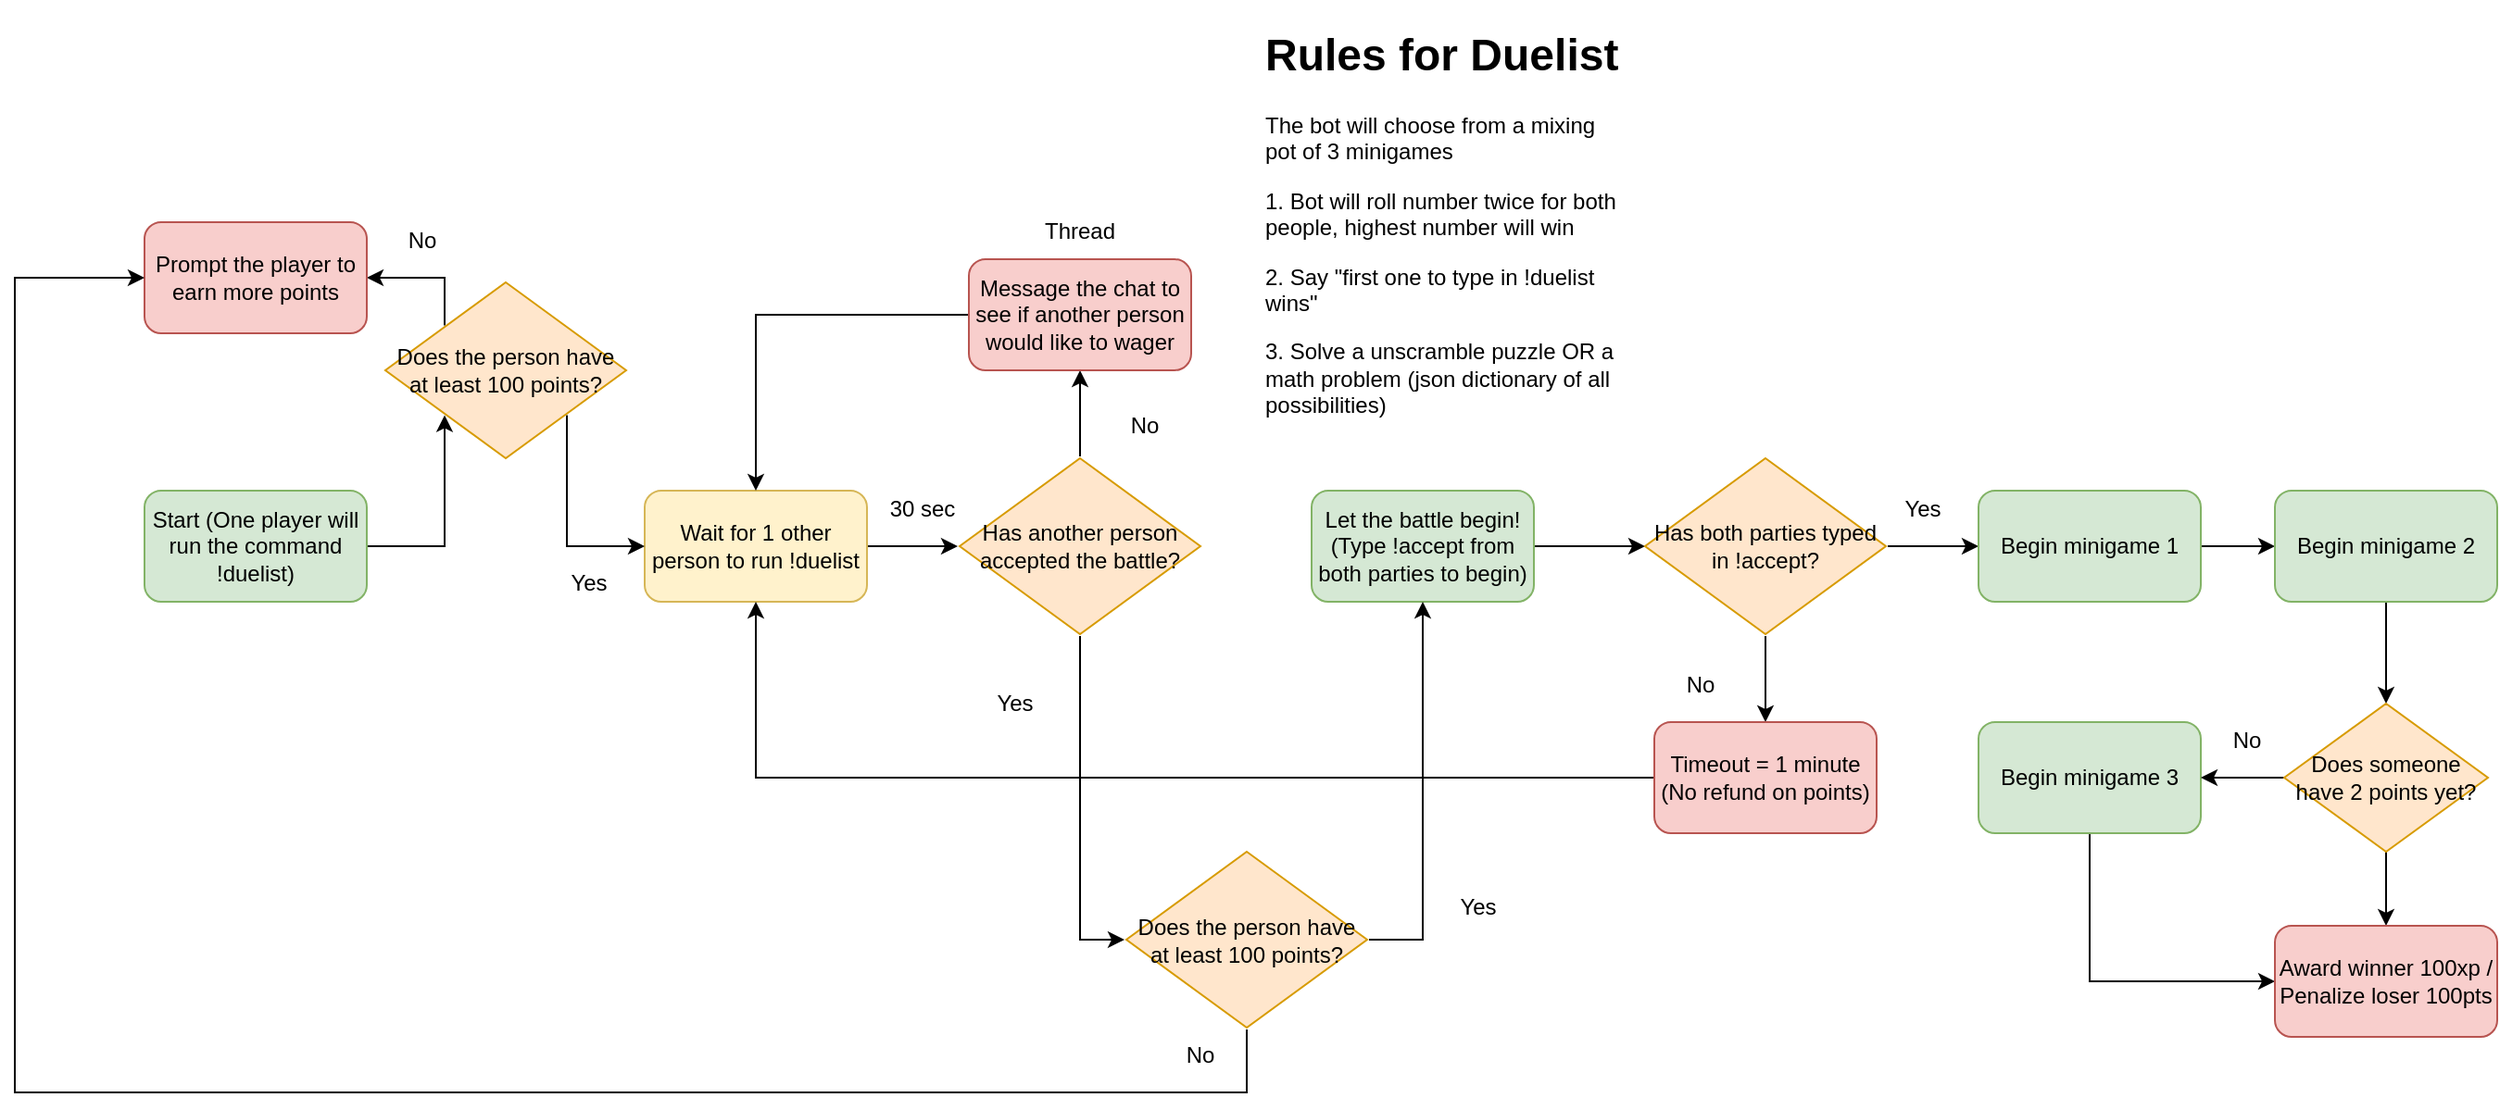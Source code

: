 <mxfile version="14.1.8" type="device"><diagram id="WMWfY-l1YVd26_2jayRV" name="Dueslist"><mxGraphModel dx="1086" dy="966" grid="1" gridSize="10" guides="1" tooltips="1" connect="1" arrows="1" fold="1" page="1" pageScale="1" pageWidth="1400" pageHeight="850" math="0" shadow="0"><root><mxCell id="0"/><mxCell id="1" parent="0"/><mxCell id="63WfzlnI2h3lA_ZSbLOU-36" style="edgeStyle=orthogonalEdgeStyle;rounded=0;orthogonalLoop=1;jettySize=auto;html=1;entryX=0;entryY=1;entryDx=0;entryDy=0;" parent="1" source="63WfzlnI2h3lA_ZSbLOU-1" target="63WfzlnI2h3lA_ZSbLOU-35" edge="1"><mxGeometry relative="1" as="geometry"/></mxCell><mxCell id="63WfzlnI2h3lA_ZSbLOU-1" value="Start (One player will run the command !duelist)" style="rounded=1;whiteSpace=wrap;html=1;fillColor=#d5e8d4;strokeColor=#82b366;" parent="1" vertex="1"><mxGeometry x="90" y="405" width="120" height="60" as="geometry"/></mxCell><mxCell id="63WfzlnI2h3lA_ZSbLOU-5" style="edgeStyle=orthogonalEdgeStyle;rounded=0;orthogonalLoop=1;jettySize=auto;html=1;entryX=0;entryY=0.5;entryDx=0;entryDy=0;" parent="1" source="63WfzlnI2h3lA_ZSbLOU-2" target="63WfzlnI2h3lA_ZSbLOU-4" edge="1"><mxGeometry relative="1" as="geometry"/></mxCell><mxCell id="63WfzlnI2h3lA_ZSbLOU-2" value="Wait for 1 other person to run !duelist" style="rounded=1;whiteSpace=wrap;html=1;fillColor=#fff2cc;strokeColor=#d6b656;" parent="1" vertex="1"><mxGeometry x="360" y="405" width="120" height="60" as="geometry"/></mxCell><mxCell id="63WfzlnI2h3lA_ZSbLOU-8" style="edgeStyle=orthogonalEdgeStyle;rounded=0;orthogonalLoop=1;jettySize=auto;html=1;entryX=0.5;entryY=1;entryDx=0;entryDy=0;" parent="1" source="63WfzlnI2h3lA_ZSbLOU-4" target="63WfzlnI2h3lA_ZSbLOU-7" edge="1"><mxGeometry relative="1" as="geometry"/></mxCell><mxCell id="63WfzlnI2h3lA_ZSbLOU-44" style="edgeStyle=orthogonalEdgeStyle;rounded=0;orthogonalLoop=1;jettySize=auto;html=1;entryX=0;entryY=0.5;entryDx=0;entryDy=0;" parent="1" source="63WfzlnI2h3lA_ZSbLOU-4" target="63WfzlnI2h3lA_ZSbLOU-43" edge="1"><mxGeometry relative="1" as="geometry"/></mxCell><mxCell id="63WfzlnI2h3lA_ZSbLOU-4" value="Has another person accepted the battle?" style="rhombus;whiteSpace=wrap;html=1;perimeterSpacing=1;fillColor=#ffe6cc;strokeColor=#d79b00;" parent="1" vertex="1"><mxGeometry x="530" y="387.5" width="130" height="95" as="geometry"/></mxCell><mxCell id="63WfzlnI2h3lA_ZSbLOU-6" value="30 sec" style="text;html=1;strokeColor=none;fillColor=none;align=center;verticalAlign=middle;whiteSpace=wrap;rounded=0;" parent="1" vertex="1"><mxGeometry x="490" y="405" width="40" height="20" as="geometry"/></mxCell><mxCell id="63WfzlnI2h3lA_ZSbLOU-10" style="edgeStyle=orthogonalEdgeStyle;rounded=0;orthogonalLoop=1;jettySize=auto;html=1;" parent="1" source="63WfzlnI2h3lA_ZSbLOU-7" target="63WfzlnI2h3lA_ZSbLOU-2" edge="1"><mxGeometry relative="1" as="geometry"/></mxCell><mxCell id="63WfzlnI2h3lA_ZSbLOU-7" value="Message the chat to see if another person would like to wager" style="rounded=1;whiteSpace=wrap;html=1;fillColor=#f8cecc;strokeColor=#b85450;" parent="1" vertex="1"><mxGeometry x="535" y="280" width="120" height="60" as="geometry"/></mxCell><mxCell id="63WfzlnI2h3lA_ZSbLOU-9" value="No" style="text;html=1;strokeColor=none;fillColor=none;align=center;verticalAlign=middle;whiteSpace=wrap;rounded=0;" parent="1" vertex="1"><mxGeometry x="610" y="360" width="40" height="20" as="geometry"/></mxCell><mxCell id="63WfzlnI2h3lA_ZSbLOU-16" style="edgeStyle=orthogonalEdgeStyle;rounded=0;orthogonalLoop=1;jettySize=auto;html=1;entryX=0;entryY=0.5;entryDx=0;entryDy=0;" parent="1" source="63WfzlnI2h3lA_ZSbLOU-11" edge="1"><mxGeometry relative="1" as="geometry"><mxPoint x="900" y="435" as="targetPoint"/></mxGeometry></mxCell><mxCell id="63WfzlnI2h3lA_ZSbLOU-11" value="Let the battle begin! (Type !accept from both parties to begin)" style="rounded=1;whiteSpace=wrap;html=1;fillColor=#d5e8d4;strokeColor=#82b366;" parent="1" vertex="1"><mxGeometry x="720" y="405" width="120" height="60" as="geometry"/></mxCell><mxCell id="63WfzlnI2h3lA_ZSbLOU-14" value="&lt;h1&gt;Rules for Duelist&lt;/h1&gt;&lt;div&gt;The bot will choose from a mixing pot of 3 minigames&lt;/div&gt;&lt;p&gt;1. Bot will roll number twice for both people, highest number will win&lt;/p&gt;&lt;p&gt;2. Say &quot;first one to type in !duelist wins&quot;&lt;/p&gt;&lt;p&gt;3. Solve a unscramble puzzle OR a math problem (json dictionary of all possibilities)&lt;/p&gt;&lt;p&gt;&lt;br&gt;&lt;/p&gt;" style="text;html=1;strokeColor=none;fillColor=none;spacing=5;spacingTop=-20;whiteSpace=wrap;overflow=hidden;rounded=0;" parent="1" vertex="1"><mxGeometry x="690" y="150" width="200" height="230" as="geometry"/></mxCell><mxCell id="63WfzlnI2h3lA_ZSbLOU-20" style="edgeStyle=orthogonalEdgeStyle;rounded=0;orthogonalLoop=1;jettySize=auto;html=1;entryX=0.5;entryY=0;entryDx=0;entryDy=0;" parent="1" source="63WfzlnI2h3lA_ZSbLOU-17" target="63WfzlnI2h3lA_ZSbLOU-18" edge="1"><mxGeometry relative="1" as="geometry"/></mxCell><mxCell id="63WfzlnI2h3lA_ZSbLOU-23" style="edgeStyle=orthogonalEdgeStyle;rounded=0;orthogonalLoop=1;jettySize=auto;html=1;entryX=0;entryY=0.5;entryDx=0;entryDy=0;" parent="1" source="63WfzlnI2h3lA_ZSbLOU-17" target="63WfzlnI2h3lA_ZSbLOU-22" edge="1"><mxGeometry relative="1" as="geometry"/></mxCell><mxCell id="63WfzlnI2h3lA_ZSbLOU-17" value="Has both parties typed in !accept?" style="rhombus;whiteSpace=wrap;html=1;perimeterSpacing=1;fillColor=#ffe6cc;strokeColor=#d79b00;" parent="1" vertex="1"><mxGeometry x="900" y="387.5" width="130" height="95" as="geometry"/></mxCell><mxCell id="63WfzlnI2h3lA_ZSbLOU-19" style="edgeStyle=orthogonalEdgeStyle;rounded=0;orthogonalLoop=1;jettySize=auto;html=1;entryX=0.5;entryY=1;entryDx=0;entryDy=0;" parent="1" source="63WfzlnI2h3lA_ZSbLOU-18" target="63WfzlnI2h3lA_ZSbLOU-2" edge="1"><mxGeometry relative="1" as="geometry"><mxPoint x="420" y="510" as="targetPoint"/></mxGeometry></mxCell><mxCell id="63WfzlnI2h3lA_ZSbLOU-18" value="Timeout = 1 minute (No refund on points)" style="rounded=1;whiteSpace=wrap;html=1;fillColor=#f8cecc;strokeColor=#b85450;" parent="1" vertex="1"><mxGeometry x="905" y="530" width="120" height="60" as="geometry"/></mxCell><mxCell id="63WfzlnI2h3lA_ZSbLOU-21" value="No" style="text;html=1;strokeColor=none;fillColor=none;align=center;verticalAlign=middle;whiteSpace=wrap;rounded=0;" parent="1" vertex="1"><mxGeometry x="910" y="500" width="40" height="20" as="geometry"/></mxCell><mxCell id="63WfzlnI2h3lA_ZSbLOU-25" style="edgeStyle=orthogonalEdgeStyle;rounded=0;orthogonalLoop=1;jettySize=auto;html=1;" parent="1" source="63WfzlnI2h3lA_ZSbLOU-22" target="63WfzlnI2h3lA_ZSbLOU-24" edge="1"><mxGeometry relative="1" as="geometry"/></mxCell><mxCell id="63WfzlnI2h3lA_ZSbLOU-22" value="Begin minigame 1" style="rounded=1;whiteSpace=wrap;html=1;fillColor=#d5e8d4;strokeColor=#82b366;" parent="1" vertex="1"><mxGeometry x="1080" y="405" width="120" height="60" as="geometry"/></mxCell><mxCell id="63WfzlnI2h3lA_ZSbLOU-29" style="edgeStyle=orthogonalEdgeStyle;rounded=0;orthogonalLoop=1;jettySize=auto;html=1;entryX=0.5;entryY=0;entryDx=0;entryDy=0;" parent="1" source="63WfzlnI2h3lA_ZSbLOU-24" target="63WfzlnI2h3lA_ZSbLOU-28" edge="1"><mxGeometry relative="1" as="geometry"/></mxCell><mxCell id="63WfzlnI2h3lA_ZSbLOU-24" value="Begin minigame 2" style="rounded=1;whiteSpace=wrap;html=1;fillColor=#d5e8d4;strokeColor=#82b366;" parent="1" vertex="1"><mxGeometry x="1240" y="405" width="120" height="60" as="geometry"/></mxCell><mxCell id="63WfzlnI2h3lA_ZSbLOU-50" style="edgeStyle=orthogonalEdgeStyle;rounded=0;orthogonalLoop=1;jettySize=auto;html=1;entryX=0;entryY=0.5;entryDx=0;entryDy=0;" parent="1" source="63WfzlnI2h3lA_ZSbLOU-27" target="63WfzlnI2h3lA_ZSbLOU-33" edge="1"><mxGeometry relative="1" as="geometry"><Array as="points"><mxPoint x="1140" y="670"/></Array></mxGeometry></mxCell><mxCell id="63WfzlnI2h3lA_ZSbLOU-27" value="&lt;span style=&quot;font-weight: normal&quot;&gt;Begin minigame 3&lt;/span&gt;" style="rounded=1;whiteSpace=wrap;html=1;fillColor=#d5e8d4;strokeColor=#82b366;fontStyle=1" parent="1" vertex="1"><mxGeometry x="1080" y="530" width="120" height="60" as="geometry"/></mxCell><mxCell id="63WfzlnI2h3lA_ZSbLOU-30" style="edgeStyle=orthogonalEdgeStyle;rounded=0;orthogonalLoop=1;jettySize=auto;html=1;entryX=1;entryY=0.5;entryDx=0;entryDy=0;" parent="1" source="63WfzlnI2h3lA_ZSbLOU-28" target="63WfzlnI2h3lA_ZSbLOU-27" edge="1"><mxGeometry relative="1" as="geometry"/></mxCell><mxCell id="63WfzlnI2h3lA_ZSbLOU-34" style="edgeStyle=orthogonalEdgeStyle;rounded=0;orthogonalLoop=1;jettySize=auto;html=1;entryX=0.5;entryY=0;entryDx=0;entryDy=0;" parent="1" source="63WfzlnI2h3lA_ZSbLOU-28" target="63WfzlnI2h3lA_ZSbLOU-33" edge="1"><mxGeometry relative="1" as="geometry"/></mxCell><mxCell id="63WfzlnI2h3lA_ZSbLOU-28" value="Does someone have 2 points yet?" style="rhombus;whiteSpace=wrap;html=1;fillColor=#ffe6cc;strokeColor=#d79b00;" parent="1" vertex="1"><mxGeometry x="1245" y="520" width="110" height="80" as="geometry"/></mxCell><mxCell id="63WfzlnI2h3lA_ZSbLOU-31" value="No" style="text;html=1;strokeColor=none;fillColor=none;align=center;verticalAlign=middle;whiteSpace=wrap;rounded=0;" parent="1" vertex="1"><mxGeometry x="1205" y="530" width="40" height="20" as="geometry"/></mxCell><mxCell id="63WfzlnI2h3lA_ZSbLOU-32" value="Yes" style="text;html=1;strokeColor=none;fillColor=none;align=center;verticalAlign=middle;whiteSpace=wrap;rounded=0;" parent="1" vertex="1"><mxGeometry x="1030" y="405" width="40" height="20" as="geometry"/></mxCell><mxCell id="63WfzlnI2h3lA_ZSbLOU-33" value="&lt;span style=&quot;font-weight: normal&quot;&gt;Award winner 100xp / Penalize loser 100pts&lt;/span&gt;" style="rounded=1;whiteSpace=wrap;html=1;fillColor=#f8cecc;strokeColor=#b85450;fontStyle=1" parent="1" vertex="1"><mxGeometry x="1240" y="640" width="120" height="60" as="geometry"/></mxCell><mxCell id="63WfzlnI2h3lA_ZSbLOU-37" style="edgeStyle=orthogonalEdgeStyle;rounded=0;orthogonalLoop=1;jettySize=auto;html=1;exitX=1;exitY=1;exitDx=0;exitDy=0;entryX=0;entryY=0.5;entryDx=0;entryDy=0;" parent="1" source="63WfzlnI2h3lA_ZSbLOU-35" target="63WfzlnI2h3lA_ZSbLOU-2" edge="1"><mxGeometry relative="1" as="geometry"><Array as="points"><mxPoint x="318" y="435"/></Array></mxGeometry></mxCell><mxCell id="63WfzlnI2h3lA_ZSbLOU-40" style="edgeStyle=orthogonalEdgeStyle;rounded=0;orthogonalLoop=1;jettySize=auto;html=1;exitX=0;exitY=0;exitDx=0;exitDy=0;entryX=1;entryY=0.5;entryDx=0;entryDy=0;" parent="1" source="63WfzlnI2h3lA_ZSbLOU-35" target="63WfzlnI2h3lA_ZSbLOU-39" edge="1"><mxGeometry relative="1" as="geometry"><Array as="points"><mxPoint x="252" y="290"/></Array></mxGeometry></mxCell><mxCell id="63WfzlnI2h3lA_ZSbLOU-35" value="Does the person have at least 100 points?" style="rhombus;whiteSpace=wrap;html=1;perimeterSpacing=1;fillColor=#ffe6cc;strokeColor=#d79b00;" parent="1" vertex="1"><mxGeometry x="220" y="292.5" width="130" height="95" as="geometry"/></mxCell><mxCell id="63WfzlnI2h3lA_ZSbLOU-39" value="Prompt the player to earn more points" style="rounded=1;whiteSpace=wrap;html=1;fillColor=#f8cecc;strokeColor=#b85450;" parent="1" vertex="1"><mxGeometry x="90" y="260" width="120" height="60" as="geometry"/></mxCell><mxCell id="63WfzlnI2h3lA_ZSbLOU-41" value="No" style="text;html=1;strokeColor=none;fillColor=none;align=center;verticalAlign=middle;whiteSpace=wrap;rounded=0;" parent="1" vertex="1"><mxGeometry x="220" y="260" width="40" height="20" as="geometry"/></mxCell><mxCell id="63WfzlnI2h3lA_ZSbLOU-42" value="Yes" style="text;html=1;strokeColor=none;fillColor=none;align=center;verticalAlign=middle;whiteSpace=wrap;rounded=0;" parent="1" vertex="1"><mxGeometry x="310" y="445" width="40" height="20" as="geometry"/></mxCell><mxCell id="63WfzlnI2h3lA_ZSbLOU-46" style="edgeStyle=orthogonalEdgeStyle;rounded=0;orthogonalLoop=1;jettySize=auto;html=1;entryX=0;entryY=0.5;entryDx=0;entryDy=0;" parent="1" source="63WfzlnI2h3lA_ZSbLOU-43" target="63WfzlnI2h3lA_ZSbLOU-39" edge="1"><mxGeometry relative="1" as="geometry"><Array as="points"><mxPoint x="685" y="730"/><mxPoint x="20" y="730"/><mxPoint x="20" y="290"/></Array></mxGeometry></mxCell><mxCell id="63WfzlnI2h3lA_ZSbLOU-48" style="edgeStyle=orthogonalEdgeStyle;rounded=0;orthogonalLoop=1;jettySize=auto;html=1;entryX=0.5;entryY=1;entryDx=0;entryDy=0;" parent="1" source="63WfzlnI2h3lA_ZSbLOU-43" target="63WfzlnI2h3lA_ZSbLOU-11" edge="1"><mxGeometry relative="1" as="geometry"><mxPoint x="780" y="480" as="targetPoint"/><Array as="points"><mxPoint x="780" y="647"/></Array></mxGeometry></mxCell><mxCell id="63WfzlnI2h3lA_ZSbLOU-43" value="Does the person have at least 100 points?" style="rhombus;whiteSpace=wrap;html=1;perimeterSpacing=1;fillColor=#ffe6cc;strokeColor=#d79b00;" parent="1" vertex="1"><mxGeometry x="620" y="600" width="130" height="95" as="geometry"/></mxCell><mxCell id="63WfzlnI2h3lA_ZSbLOU-45" value="Yes" style="text;html=1;strokeColor=none;fillColor=none;align=center;verticalAlign=middle;whiteSpace=wrap;rounded=0;" parent="1" vertex="1"><mxGeometry x="540" y="510" width="40" height="20" as="geometry"/></mxCell><mxCell id="63WfzlnI2h3lA_ZSbLOU-47" value="No" style="text;html=1;strokeColor=none;fillColor=none;align=center;verticalAlign=middle;whiteSpace=wrap;rounded=0;" parent="1" vertex="1"><mxGeometry x="640" y="700" width="40" height="20" as="geometry"/></mxCell><mxCell id="MW29bOzd40SJFhn4O7hX-1" value="Thread" style="text;html=1;strokeColor=none;fillColor=none;align=center;verticalAlign=middle;whiteSpace=wrap;rounded=0;" vertex="1" parent="1"><mxGeometry x="575" y="255" width="40" height="20" as="geometry"/></mxCell><mxCell id="MW29bOzd40SJFhn4O7hX-2" value="Yes" style="text;html=1;strokeColor=none;fillColor=none;align=center;verticalAlign=middle;whiteSpace=wrap;rounded=0;" vertex="1" parent="1"><mxGeometry x="790" y="620" width="40" height="20" as="geometry"/></mxCell></root></mxGraphModel></diagram></mxfile>